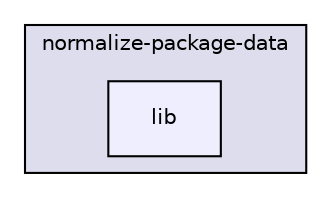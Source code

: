 digraph "gulp-src/node_modules/gulp/node_modules/gulp-util/node_modules/dateformat/node_modules/meow/node_modules/normalize-package-data/lib" {
  compound=true
  node [ fontsize="10", fontname="Helvetica"];
  edge [ labelfontsize="10", labelfontname="Helvetica"];
  subgraph clusterdir_9c02d37d0f553b76aca085749b9bd70b {
    graph [ bgcolor="#ddddee", pencolor="black", label="normalize-package-data" fontname="Helvetica", fontsize="10", URL="dir_9c02d37d0f553b76aca085749b9bd70b.html"]
  dir_2be242a9ca7f623b3c69121f2182dcdb [shape=box, label="lib", style="filled", fillcolor="#eeeeff", pencolor="black", URL="dir_2be242a9ca7f623b3c69121f2182dcdb.html"];
  }
}
